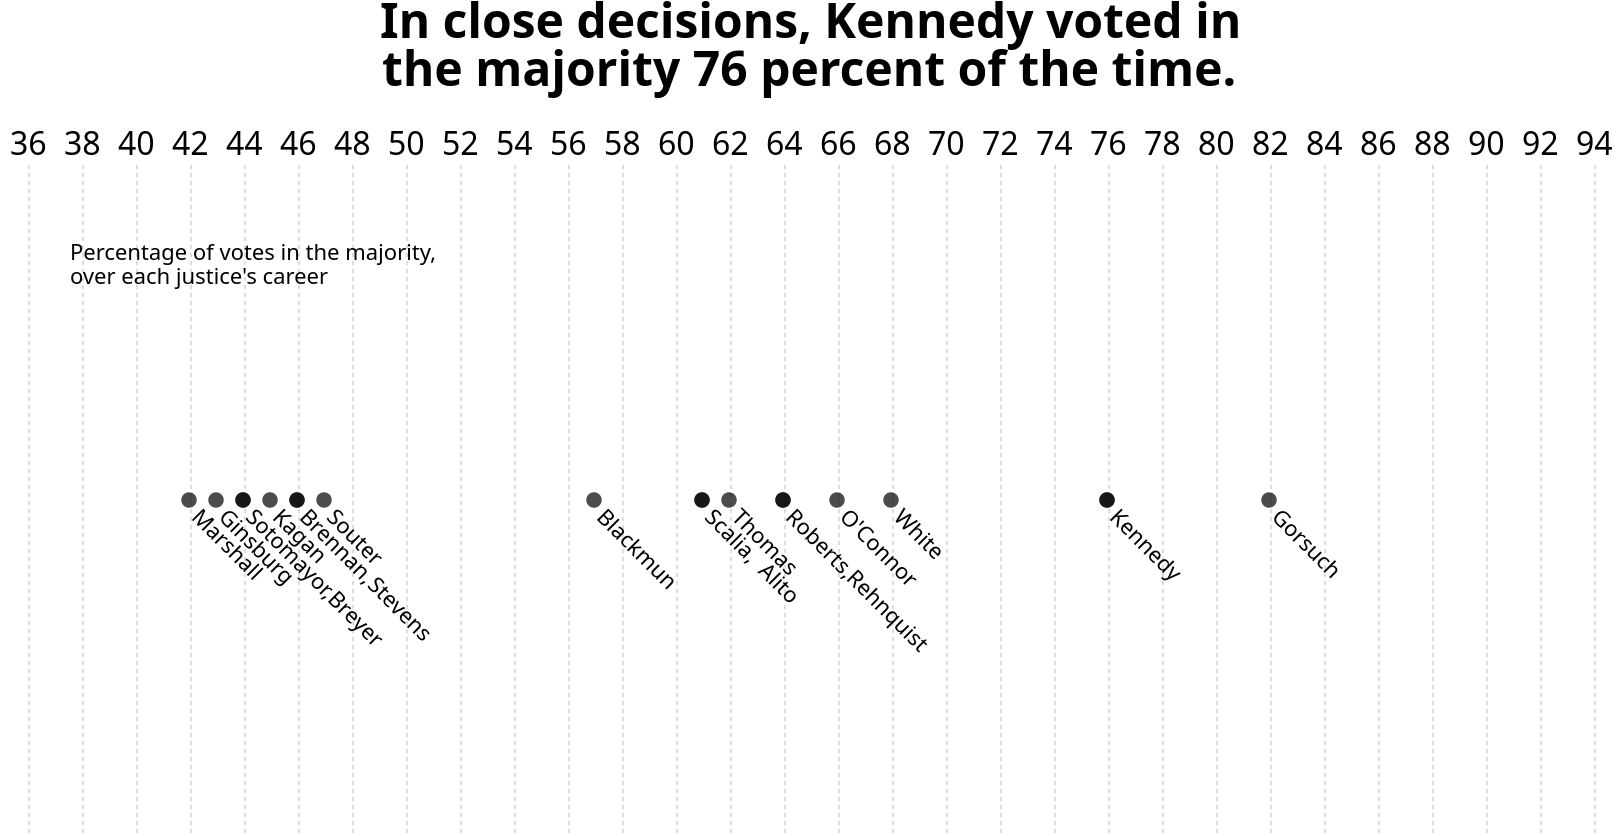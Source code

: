 {"$schema":"https://vega.github.io/schema/vega-lite/v3.json","width":810,"height":418,"padding":0,"autosize":"fit","view":{"stroke":null},"datasets":{"values":[{"justice":"Gorsuch","percentage":82,"_index_":0},{"justice":"Kennedy","percentage":76,"_index_":1},{"justice":"White","percentage":68,"_index_":2},{"justice":"O'Connor","percentage":66,"_index_":3},{"justice":"Roberts","percentage":64,"_index_":4},{"justice":"Rehnquist","percentage":64,"_index_":5},{"justice":"Thomas","percentage":62,"_index_":6},{"justice":"Scalia","percentage":61,"_index_":7},{"justice":"Alito","percentage":61,"_index_":8},{"justice":"Blackmun","percentage":57,"_index_":9},{"justice":"Souter","percentage":47,"_index_":10},{"justice":"Stevens","percentage":46,"_index_":11},{"justice":"Brennan","percentage":46,"_index_":12},{"justice":"Kagan","percentage":45,"_index_":13},{"justice":"Sotomayor","percentage":44,"_index_":14},{"justice":"Breyer","percentage":44,"_index_":15},{"justice":"Ginsburg","percentage":43,"_index_":16},{"justice":"Marshall","percentage":42,"_index_":17}]},"layer":[{"data":{"name":"values"},"encoding":{"y":{"field":"justice","type":"nominal","sort":"-percentage","axis":{"labelAlign":"left","labelPadding":50,"title":false,"ticks":false,"domain":false}},"x":{"field":"percentage","type":"quantitative","axis":{"grid":true,"labels":true,"title":false,"domain":false,"ticks":false,"tickMinStep":10,"gridDash":[2,2],"labelFontSize":16,"orient":"top"},"scale":{"domain":[35,95]}},"fill":{"value":"#f0f0f0"}},"layer":[{"mark":{"type":"bar"},"transform":[]},{"mark":{"type":"bar"},"transform":[{"filter":"((datum[\"_index_\"] != null) ? datum[\"_index_\"]==1: true)","_customized":true}],"encoding":{"fill":{"value":"firebrick"}}}],"transform":[{"filter":"((datum[\"_index_\"] != null) ? datum[\"_index_\"]!=7: false)","datum":{"justice":"Scalia","percentage":61,"_index_":7},"text":"Scalia","marktype":"rect","path":["layer","0","layer","0"]},{"filter":"((datum[\"_index_\"] != null) ? datum[\"_index_\"]!=0: false)","datum":{"justice":"Gorsuch","percentage":82,"_index_":0},"text":"Gorsuch","marktype":"rect","path":["layer","0","layer","0"]},{"filter":"((datum[\"_index_\"] != null) ? datum[\"_index_\"]!=1: false)","datum":{"justice":"Kennedy","percentage":76,"_index_":1},"text":"Kennedy","marktype":"rect","path":["layer","0","layer","0"]},{"filter":"((datum[\"_index_\"] != null) ? datum[\"_index_\"]!=2: false)","datum":{"justice":"White","percentage":68,"_index_":2},"text":"White","marktype":"rect","path":["layer","0","layer","0"]},{"filter":"((datum[\"_index_\"] != null) ? datum[\"_index_\"]!=3: false)","datum":{"justice":"O'Connor","percentage":66,"_index_":3},"text":"O'Connor","marktype":"rect","path":["layer","0","layer","0"]},{"filter":"((datum[\"_index_\"] != null) ? datum[\"_index_\"]!=4: false)","datum":{"justice":"Roberts","percentage":64,"_index_":4},"text":"Roberts","marktype":"rect","path":["layer","0","layer","0"]},{"filter":"((datum[\"_index_\"] != null) ? datum[\"_index_\"]!=5: false)","datum":{"justice":"Rehnquist","percentage":64,"_index_":5},"text":"Rehnquist","marktype":"rect","path":["layer","0","layer","0"]},{"filter":"((datum[\"_index_\"] != null) ? datum[\"_index_\"]!=6: false)","datum":{"justice":"Thomas","percentage":62,"_index_":6},"text":"Thomas","marktype":"rect","path":["layer","0","layer","0"]},{"filter":"((datum[\"_index_\"] != null) ? datum[\"_index_\"]!=8: false)","datum":{"justice":"Alito","percentage":61,"_index_":8},"text":"Alito","marktype":"rect","path":["layer","0","layer","0"]},{"filter":"((datum[\"_index_\"] != null) ? datum[\"_index_\"]!=9: false)","datum":{"justice":"Blackmun","percentage":57,"_index_":9},"text":"Blackmun","marktype":"rect","path":["layer","0","layer","0"]},{"filter":"((datum[\"_index_\"] != null) ? datum[\"_index_\"]!=10: false)","datum":{"justice":"Souter","percentage":47,"_index_":10},"text":"Souter","marktype":"rect","path":["layer","0","layer","0"]},{"filter":"((datum[\"_index_\"] != null) ? datum[\"_index_\"]!=11: false)","datum":{"justice":"Stevens","percentage":46,"_index_":11},"text":"Stevens","marktype":"rect","path":["layer","0","layer","0"]},{"filter":"((datum[\"_index_\"] != null) ? datum[\"_index_\"]!=12: false)","datum":{"justice":"Brennan","percentage":46,"_index_":12},"text":"Brennan","marktype":"rect","path":["layer","0","layer","0"]},{"filter":"((datum[\"_index_\"] != null) ? datum[\"_index_\"]!=13: false)","datum":{"justice":"Kagan","percentage":45,"_index_":13},"text":"Kagan","marktype":"rect","path":["layer","0","layer","0"]},{"filter":"((datum[\"_index_\"] != null) ? datum[\"_index_\"]!=14: false)","datum":{"justice":"Sotomayor","percentage":44,"_index_":14},"text":"Sotomayor","marktype":"rect","path":["layer","0","layer","0"]},{"filter":"((datum[\"_index_\"] != null) ? datum[\"_index_\"]!=15: false)","datum":{"justice":"Breyer","percentage":44,"_index_":15},"text":"Breyer","marktype":"rect","path":["layer","0","layer","0"]},{"filter":"((datum[\"_index_\"] != null) ? datum[\"_index_\"]!=16: false)","datum":{"justice":"Ginsburg","percentage":43,"_index_":16},"text":"Ginsburg","marktype":"rect","path":["layer","0","layer","0"]},{"filter":"((datum[\"_index_\"] != null) ? datum[\"_index_\"]!=17: false)","datum":{"justice":"Marshall","percentage":42,"_index_":17},"text":"Marshall","marktype":"rect","path":["layer","0","layer","0"]}]},{"data":{"name":"values"},"encoding":{"x":{"field":"percentage","type":"quantitative","axis":{"grid":false,"labels":false,"title":false,"domain":false,"ticks":false}},"text":{"field":"percentage","type":"quantitative"},"fill":{"value":"black"},"size":{"value":60}},"layer":[{"mark":{"type":"circle","align":"right","dx":-7,"dy":0},"transform":[]},{"mark":{"type":"circle","align":"right","dx":-7,"dy":0},"transform":[{"filter":"((datum[\"_index_\"] != null) ? datum[\"_index_\"]==1: true)","_customized":true}],"encoding":{"fill":{"value":"black"}}}]},{"data":{"name":"_data_7_split","values":[{"name":"default","text":"In close decisions, Kennedy voted in the majority 76 percent of the time.","_text":"In close decisions, Kennedy voted in","_line":0,"_index":0},{"name":"default","text":"In close decisions, Kennedy voted in the majority 76 percent of the time.","_text":"the majority 76 percent of the time.","_line":1,"_index":1}]},"encoding":{"text":{"field":"_text","type":"nominal"},"y":{"value":0}},"layer":[{"mark":{"type":"text","fontWeight":"bold","wrap":36,"fontSize":24,"dx":0,"dy":-70},"layer":[{"mark":{"type":"text","fontWeight":"bold","wrap":36,"fontSize":24,"dx":0,"dy":-70},"transform":[{"filter":"datum._line == 0 && datum._index == 0"}]},{"mark":{"type":"text","fontWeight":"bold","wrap":36,"fontSize":24,"dx":0,"dy":-46},"transform":[{"filter":"datum._line == 1 && datum._index == 1"}]}]}]},{"data":{"name":"_data_11_split","values":[{"name":"default","text":"Percentage of votes in the majority, over each justice's career","_text":"Percentage of votes in the majority,","_line":0,"_index":0},{"name":"default","text":"Percentage of votes in the majority, over each justice's career","_text":"over each justice's career","_line":1,"_index":1}]},"encoding":{"text":{"field":"_text","type":"nominal"}},"layer":[{"mark":{"type":"text","wrap":40,"align":"left","dx":-315,"dy":-200},"layer":[{"mark":{"type":"text","wrap":40,"align":"left","dx":-370,"dy":-123},"transform":[{"filter":"datum._line == 0 && datum._index == 0"}]},{"mark":{"type":"text","wrap":40,"align":"left","dx":-370,"dy":-111},"transform":[{"filter":"datum._line == 1 && datum._index == 1"}]}]}]},{"data":{"name":"values"},"encoding":{"text":{"field":"justice","type":"nominal"},"x":{"field":"percentage","type":"quantitative"}},"layer":[{"mark":{"type":"text","align":"left","angle":45,"dx":7,"dy":3},"transform":[{"filter":"((datum[\"_index_\"] != null) ? datum[\"_index_\"]!=5: false)","_customized":true},{"filter":"((datum[\"_index_\"] != null) ? datum[\"_index_\"]!=8: false)","_customized":true},{"filter":"((datum[\"_index_\"] != null) ? datum[\"_index_\"]!=11: false)","_customized":true},{"filter":"((datum[\"_index_\"] != null) ? datum[\"_index_\"]!=15: false)","_customized":true},{"filter":"((datum[\"_index_\"] != null) ? datum[\"_index_\"]!=4: false)","_customized":true},{"filter":"((datum[\"_index_\"] != null) ? datum[\"_index_\"]!=7: false)","_customized":true},{"filter":"((datum[\"_index_\"] != null) ? datum[\"_index_\"]!=14: false)","_customized":true},{"filter":"((datum[\"_index_\"] != null) ? datum[\"_index_\"]!=12: false)","_customized":true}]},{"mark":{"type":"text","align":"left","angle":45,"dx":50,"dy":3},"transform":[{"filter":"((datum[\"_index_\"] != null) ? datum[\"_index_\"]==5: true)","_customized":true}]},{"mark":{"type":"text","align":"left","angle":45,"dx":45,"dy":3},"transform":[{"filter":"((datum[\"_index_\"] != null) ? datum[\"_index_\"]==8: true)","_customized":true}]},{"mark":{"type":"text","align":"left","angle":45,"dx":55,"dy":3},"transform":[{"filter":"((datum[\"_index_\"] != null) ? datum[\"_index_\"]==11: true)","_customized":true}]},{"mark":{"type":"text","align":"left","angle":45,"dx":65,"dy":3},"transform":[{"filter":"((datum[\"_index_\"] != null) ? datum[\"_index_\"]==15: true)","_customized":true}]},{"mark":{"type":"text","align":"left","angle":45,"dx":7,"dy":3},"transform":[{"filter":"((datum[\"_index_\"] != null) ? datum[\"_index_\"]==4: true)","_customized":true}],"encoding":{"text":{"field":"datumjustice","_label":"=datum.justice + ','"}}},{"mark":{"type":"text","align":"left","angle":45,"dx":7,"dy":3},"transform":[{"filter":"((datum[\"_index_\"] != null) ? datum[\"_index_\"]==7: true)","_customized":true}],"encoding":{"text":{"field":"datumjustice","_label":"=datum.justice + ','"}}},{"mark":{"type":"text","align":"left","angle":45,"dx":7,"dy":3},"transform":[{"filter":"((datum[\"_index_\"] != null) ? datum[\"_index_\"]==14: true)","_customized":true}],"encoding":{"text":{"field":"datumjustice","_label":"=datum.justice + ','"}}},{"mark":{"type":"text","align":"left","angle":45,"dx":7,"dy":3},"transform":[{"filter":"((datum[\"_index_\"] != null) ? datum[\"_index_\"]==12: true)","_customized":true}],"encoding":{"text":{"field":"datumjustice","_label":"=datum.justice + ','"}}}],"transform":[{"calculate":"datum.justice + ','","as":"datumjustice"},{"calculate":"datum.justice + ','","as":"datumjustice"},{"calculate":"datum.justice + ','","as":"datumjustice"},{"calculate":"datum.justice + ','","as":"datumjustice"}]}]}